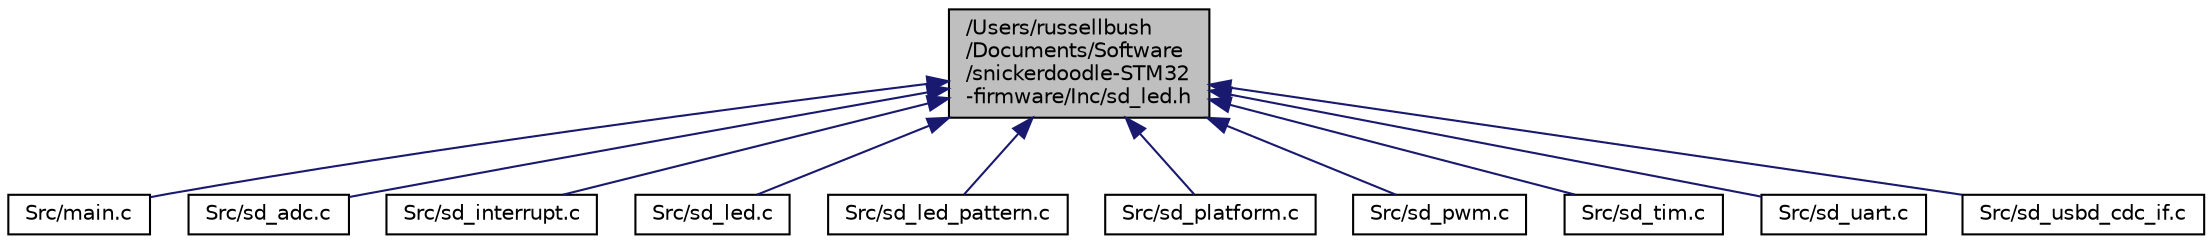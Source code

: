 digraph "/Users/russellbush/Documents/Software/snickerdoodle-STM32-firmware/Inc/sd_led.h"
{
  edge [fontname="Helvetica",fontsize="10",labelfontname="Helvetica",labelfontsize="10"];
  node [fontname="Helvetica",fontsize="10",shape=record];
  Node1 [label="/Users/russellbush\l/Documents/Software\l/snickerdoodle-STM32\l-firmware/Inc/sd_led.h",height=0.2,width=0.4,color="black", fillcolor="grey75", style="filled", fontcolor="black"];
  Node1 -> Node2 [dir="back",color="midnightblue",fontsize="10",style="solid"];
  Node2 [label="Src/main.c",height=0.2,width=0.4,color="black", fillcolor="white", style="filled",URL="$main_8c.html",tooltip="Platform Controller Main Program Body  FreeBSD. "];
  Node1 -> Node3 [dir="back",color="midnightblue",fontsize="10",style="solid"];
  Node3 [label="Src/sd_adc.c",height=0.2,width=0.4,color="black", fillcolor="white", style="filled",URL="$sd__adc_8c.html",tooltip="Analog to Digital Conversion  FreeBSD. "];
  Node1 -> Node4 [dir="back",color="midnightblue",fontsize="10",style="solid"];
  Node4 [label="Src/sd_interrupt.c",height=0.2,width=0.4,color="black", fillcolor="white", style="filled",URL="$sd__interrupt_8c.html",tooltip="Interrupt Handlers  FreeBSD. "];
  Node1 -> Node5 [dir="back",color="midnightblue",fontsize="10",style="solid"];
  Node5 [label="Src/sd_led.c",height=0.2,width=0.4,color="black", fillcolor="white", style="filled",URL="$sd__led_8c.html",tooltip="LED Control Functions  FreeBSD. "];
  Node1 -> Node6 [dir="back",color="midnightblue",fontsize="10",style="solid"];
  Node6 [label="Src/sd_led_pattern.c",height=0.2,width=0.4,color="black", fillcolor="white", style="filled",URL="$sd__led__pattern_8c.html",tooltip="LED Patterns and Functions  FreeBSD. "];
  Node1 -> Node7 [dir="back",color="midnightblue",fontsize="10",style="solid"];
  Node7 [label="Src/sd_platform.c",height=0.2,width=0.4,color="black", fillcolor="white", style="filled",URL="$sd__platform_8c.html",tooltip="Snickerdoodle Platform Controller Functions  FreeBSD. "];
  Node1 -> Node8 [dir="back",color="midnightblue",fontsize="10",style="solid"];
  Node8 [label="Src/sd_pwm.c",height=0.2,width=0.4,color="black", fillcolor="white", style="filled",URL="$sd__pwm_8c.html",tooltip="PWM Control Functions  FreeBSD. "];
  Node1 -> Node9 [dir="back",color="midnightblue",fontsize="10",style="solid"];
  Node9 [label="Src/sd_tim.c",height=0.2,width=0.4,color="black", fillcolor="white", style="filled",URL="$sd__tim_8c.html",tooltip="Timer Control Functions  FreeBSD. "];
  Node1 -> Node10 [dir="back",color="midnightblue",fontsize="10",style="solid"];
  Node10 [label="Src/sd_uart.c",height=0.2,width=0.4,color="black", fillcolor="white", style="filled",URL="$sd__uart_8c.html",tooltip="UART Control  FreeBSD. "];
  Node1 -> Node11 [dir="back",color="midnightblue",fontsize="10",style="solid"];
  Node11 [label="Src/sd_usbd_cdc_if.c",height=0.2,width=0.4,color="black", fillcolor="white", style="filled",URL="$sd__usbd__cdc__if_8c.html",tooltip="USB Communications Device Class Interface Functions  FreeBSD. "];
}
